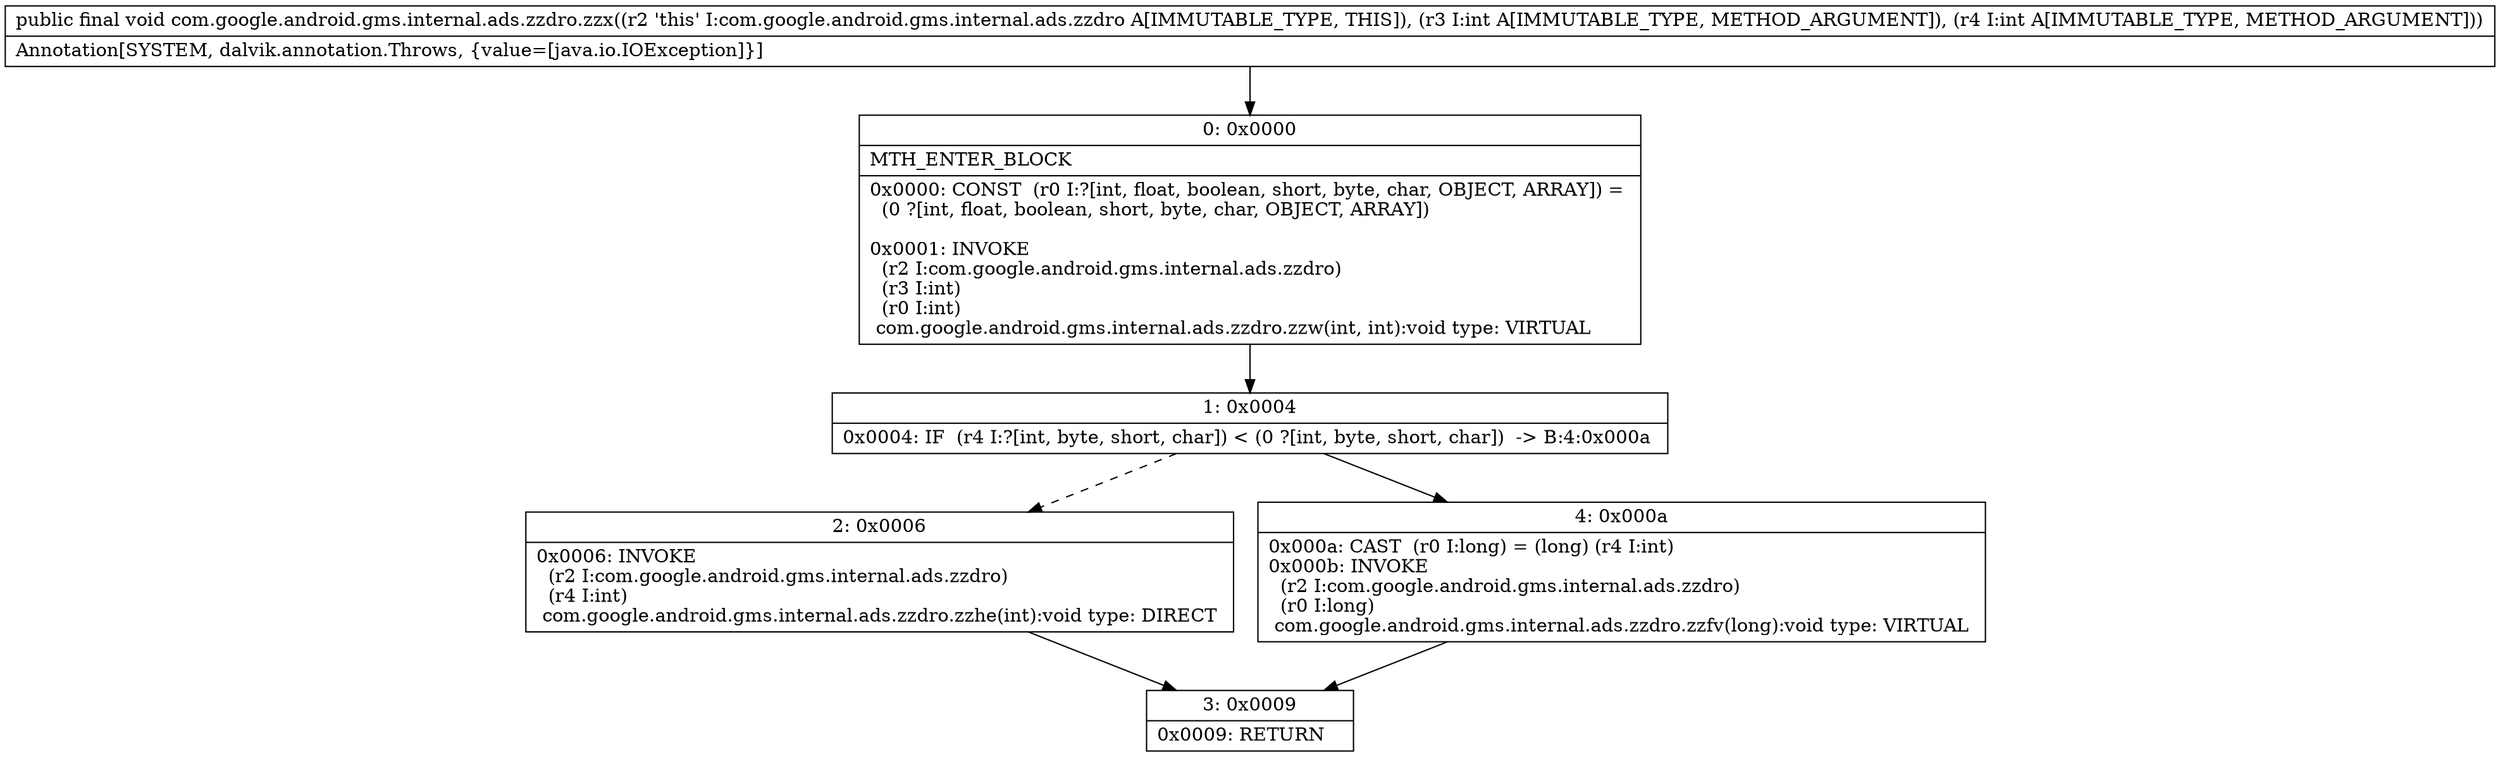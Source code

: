 digraph "CFG forcom.google.android.gms.internal.ads.zzdro.zzx(II)V" {
Node_0 [shape=record,label="{0\:\ 0x0000|MTH_ENTER_BLOCK\l|0x0000: CONST  (r0 I:?[int, float, boolean, short, byte, char, OBJECT, ARRAY]) = \l  (0 ?[int, float, boolean, short, byte, char, OBJECT, ARRAY])\l \l0x0001: INVOKE  \l  (r2 I:com.google.android.gms.internal.ads.zzdro)\l  (r3 I:int)\l  (r0 I:int)\l com.google.android.gms.internal.ads.zzdro.zzw(int, int):void type: VIRTUAL \l}"];
Node_1 [shape=record,label="{1\:\ 0x0004|0x0004: IF  (r4 I:?[int, byte, short, char]) \< (0 ?[int, byte, short, char])  \-\> B:4:0x000a \l}"];
Node_2 [shape=record,label="{2\:\ 0x0006|0x0006: INVOKE  \l  (r2 I:com.google.android.gms.internal.ads.zzdro)\l  (r4 I:int)\l com.google.android.gms.internal.ads.zzdro.zzhe(int):void type: DIRECT \l}"];
Node_3 [shape=record,label="{3\:\ 0x0009|0x0009: RETURN   \l}"];
Node_4 [shape=record,label="{4\:\ 0x000a|0x000a: CAST  (r0 I:long) = (long) (r4 I:int) \l0x000b: INVOKE  \l  (r2 I:com.google.android.gms.internal.ads.zzdro)\l  (r0 I:long)\l com.google.android.gms.internal.ads.zzdro.zzfv(long):void type: VIRTUAL \l}"];
MethodNode[shape=record,label="{public final void com.google.android.gms.internal.ads.zzdro.zzx((r2 'this' I:com.google.android.gms.internal.ads.zzdro A[IMMUTABLE_TYPE, THIS]), (r3 I:int A[IMMUTABLE_TYPE, METHOD_ARGUMENT]), (r4 I:int A[IMMUTABLE_TYPE, METHOD_ARGUMENT]))  | Annotation[SYSTEM, dalvik.annotation.Throws, \{value=[java.io.IOException]\}]\l}"];
MethodNode -> Node_0;
Node_0 -> Node_1;
Node_1 -> Node_2[style=dashed];
Node_1 -> Node_4;
Node_2 -> Node_3;
Node_4 -> Node_3;
}

